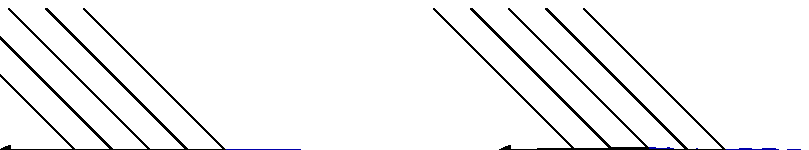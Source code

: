 \documentclass[border=5mm]{standalone}
\usepackage{luamplib}
\begin{document}
\mplibtextextlabel{enable}
\begin{mplibcode}
def perpendicular expr t of p = 
  direction t of p rotated 90 shifted point t of p
enddef;

vardef block(expr wd, dp, theta, r) = 
  save base, ray, b;
  path base, ray[]; numeric b;

  base = origin for i=1 upto 31: 
    -- (i/32 * wd, r * normaldeviate) 
  endfor -- (wd,0) -- (wd,-dp) -- (0,-dp) -- cycle;

  image(
    fill base withcolor .8[blue,white];
    draw base withcolor .67 blue;

    for i = 2 upto 6:
      ray[i] = (left--right) scaled 2/3 wd rotated -theta 
                             shifted (i/8 * wd,0);
      b := ypart (ray[i] intersectiontimes base);
      ray[i] := point 0 of ray[i] -- point b of base -- point 0 of ray[i] 
                 reflectedabout(point b of base, perpendicular b of base);
      drawarrow ray[i];
    endfor   

    label("$r=" & decimal r & "$", center base);
  ) 
enddef;
beginfig(0);
  draw block(108, 16, 45, 0); 
  draw block(108, 16, 45, 0.42) shifted 180 right;
endfig;
\end{mplibcode}
\end{document}
